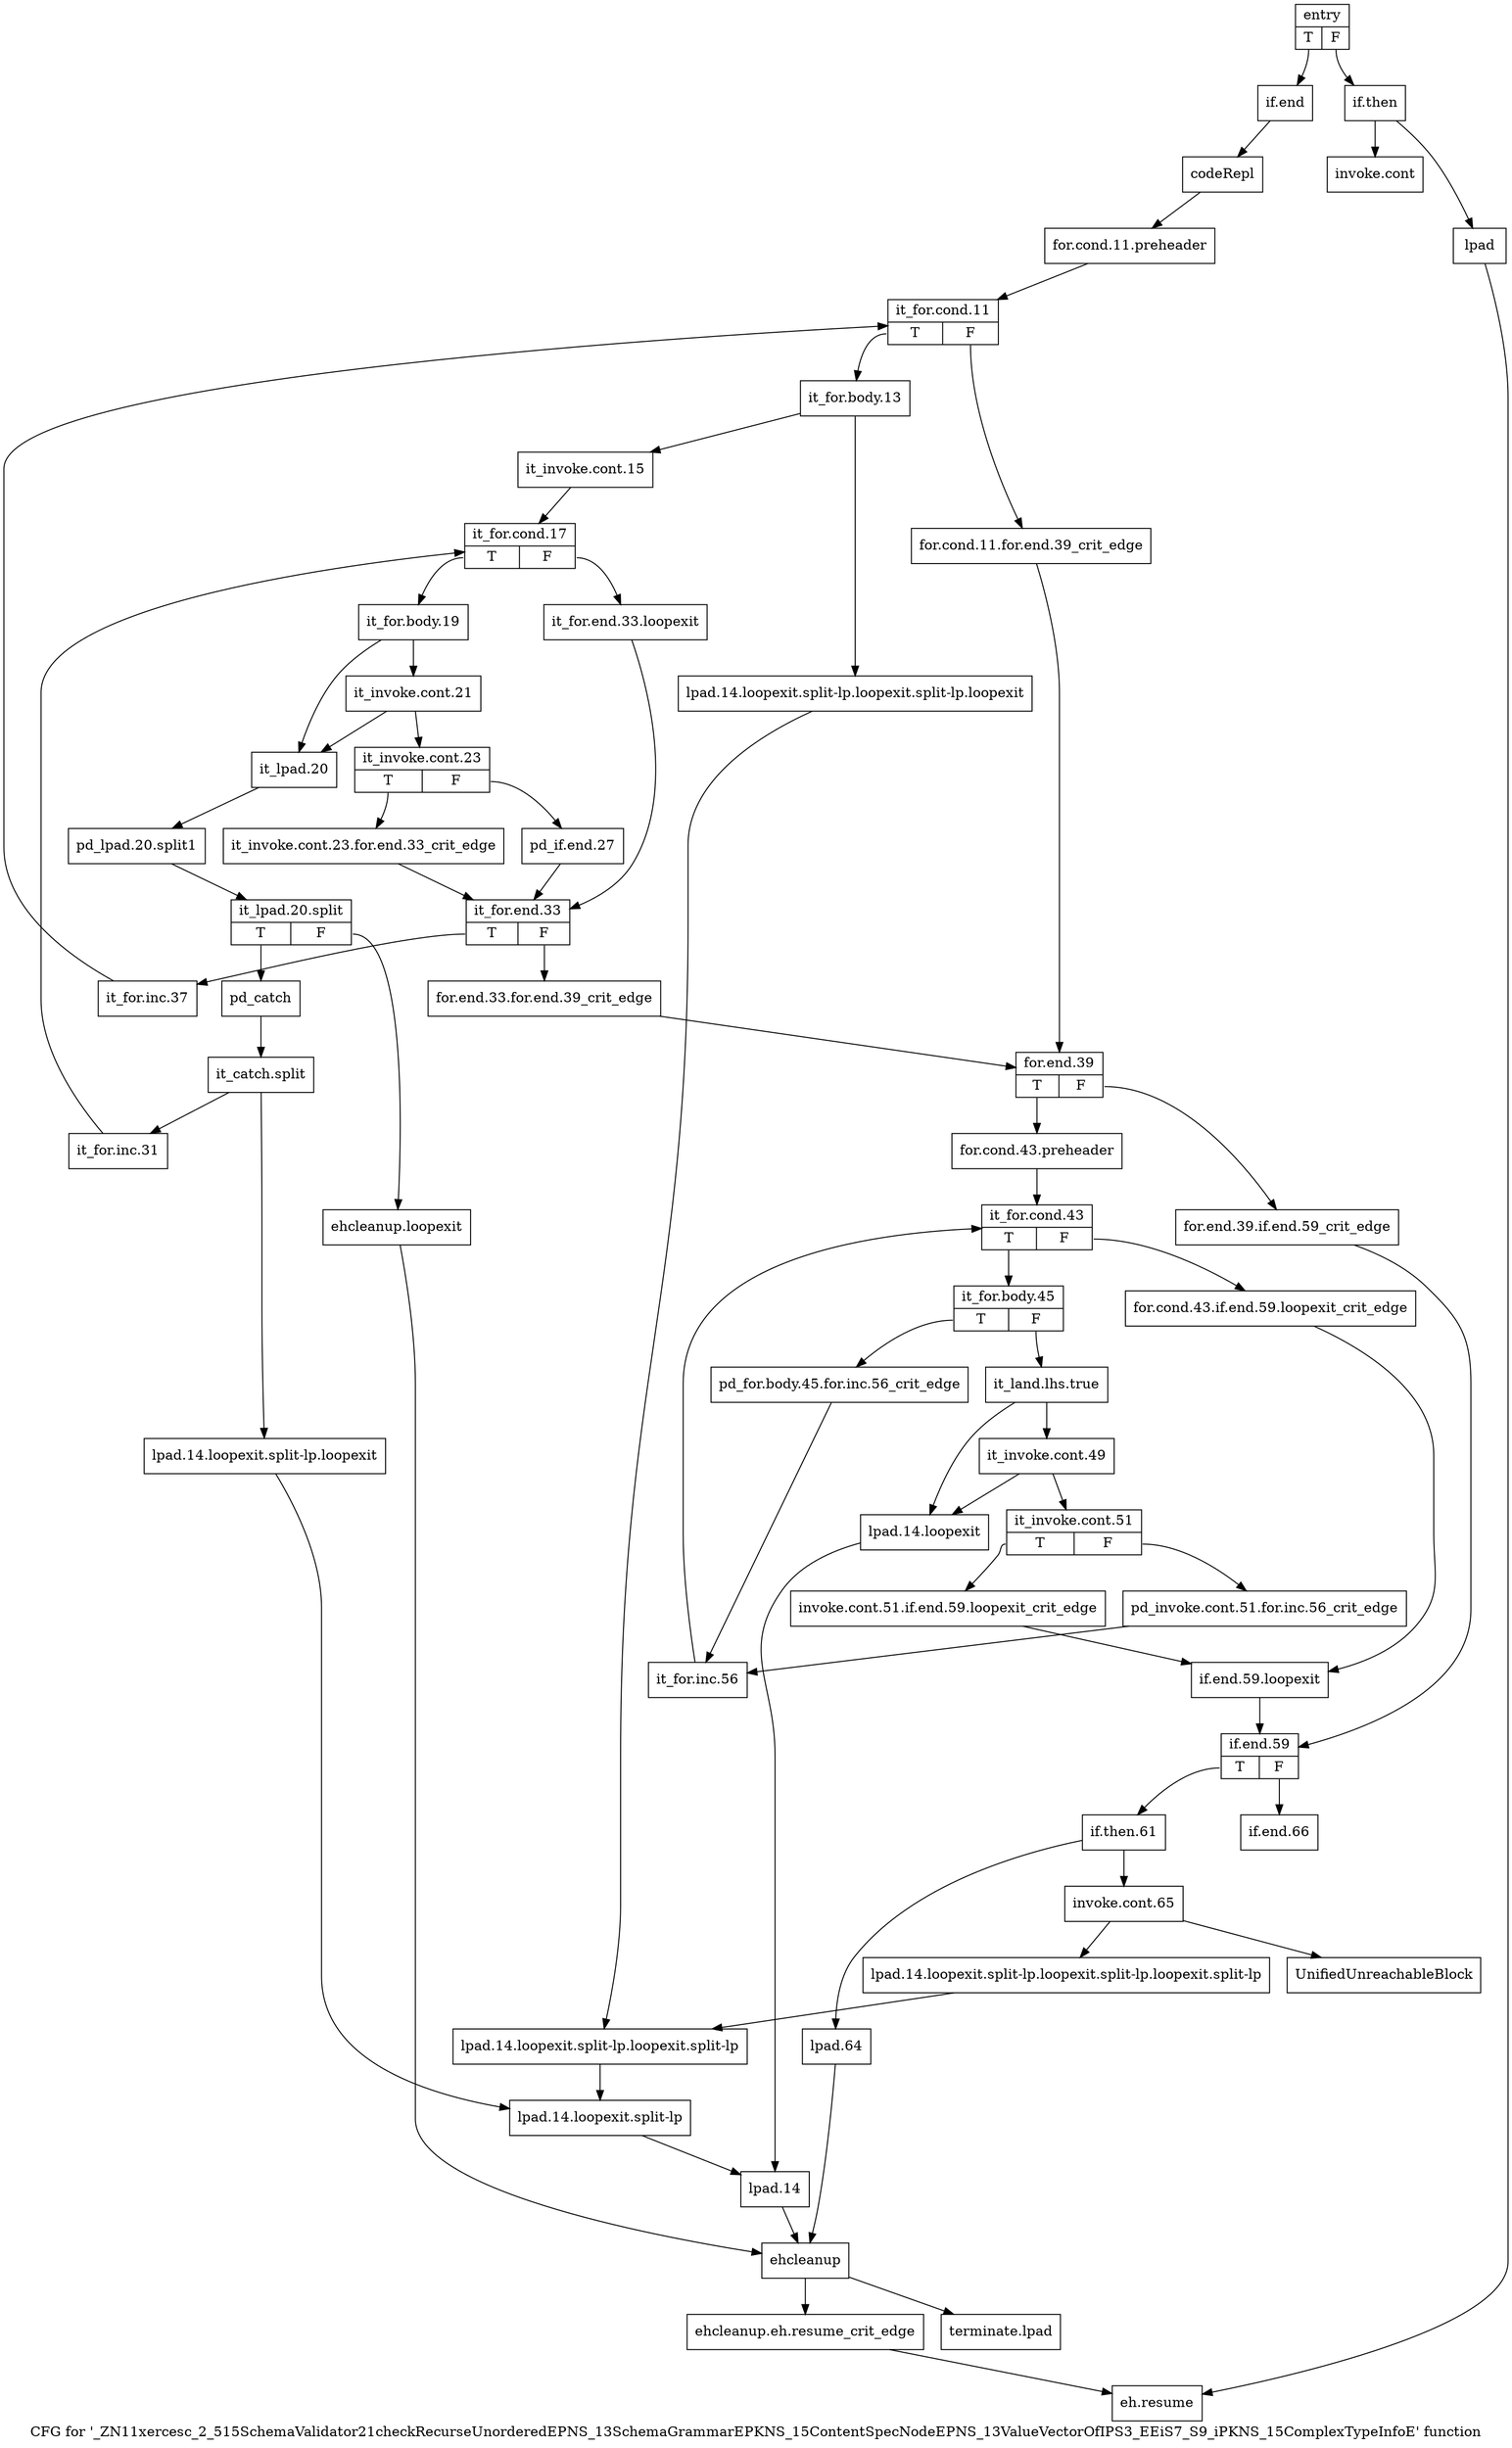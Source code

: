 digraph "CFG for '_ZN11xercesc_2_515SchemaValidator21checkRecurseUnorderedEPNS_13SchemaGrammarEPKNS_15ContentSpecNodeEPNS_13ValueVectorOfIPS3_EEiS7_S9_iPKNS_15ComplexTypeInfoE' function" {
	label="CFG for '_ZN11xercesc_2_515SchemaValidator21checkRecurseUnorderedEPNS_13SchemaGrammarEPKNS_15ContentSpecNodeEPNS_13ValueVectorOfIPS3_EEiS7_S9_iPKNS_15ComplexTypeInfoE' function";

	Node0x4706690 [shape=record,label="{entry|{<s0>T|<s1>F}}"];
	Node0x4706690:s0 -> Node0x47067d0;
	Node0x4706690:s1 -> Node0x47066e0;
	Node0x47066e0 [shape=record,label="{if.then}"];
	Node0x47066e0 -> Node0x4706730;
	Node0x47066e0 -> Node0x4706780;
	Node0x4706730 [shape=record,label="{invoke.cont}"];
	Node0x4706780 [shape=record,label="{lpad}"];
	Node0x4706780 -> Node0x47088a0;
	Node0x47067d0 [shape=record,label="{if.end}"];
	Node0x47067d0 -> Node0x4706820;
	Node0x4706820 [shape=record,label="{codeRepl}"];
	Node0x4706820 -> Node0x4706870;
	Node0x4706870 [shape=record,label="{for.cond.11.preheader}"];
	Node0x4706870 -> Node0x47068c0;
	Node0x47068c0 [shape=record,label="{it_for.cond.11|{<s0>T|<s1>F}}"];
	Node0x47068c0:s0 -> Node0x4707ae0;
	Node0x47068c0:s1 -> Node0x4707a90;
	Node0x4707a90 [shape=record,label="{for.cond.11.for.end.39_crit_edge}"];
	Node0x4707a90 -> Node0x47081c0;
	Node0x4707ae0 [shape=record,label="{it_for.body.13}"];
	Node0x4707ae0 -> Node0x4707b30;
	Node0x4707ae0 -> Node0x4707db0;
	Node0x4707b30 [shape=record,label="{it_invoke.cont.15}"];
	Node0x4707b30 -> Node0x4707b80;
	Node0x4707b80 [shape=record,label="{it_for.cond.17|{<s0>T|<s1>F}}"];
	Node0x4707b80:s0 -> Node0x4707bd0;
	Node0x4707b80:s1 -> Node0x4708080;
	Node0x4707bd0 [shape=record,label="{it_for.body.19}"];
	Node0x4707bd0 -> Node0x4707c20;
	Node0x4707bd0 -> Node0x4707f40;
	Node0x4707c20 [shape=record,label="{it_invoke.cont.21}"];
	Node0x4707c20 -> Node0x4707c70;
	Node0x4707c20 -> Node0x4707f40;
	Node0x4707c70 [shape=record,label="{it_invoke.cont.23|{<s0>T|<s1>F}}"];
	Node0x4707c70:s0 -> Node0x4707cc0;
	Node0x4707c70:s1 -> Node0x4708030;
	Node0x4707cc0 [shape=record,label="{it_invoke.cont.23.for.end.33_crit_edge}"];
	Node0x4707cc0 -> Node0x47080d0;
	Node0x4707d10 [shape=record,label="{lpad.14.loopexit}"];
	Node0x4707d10 -> Node0x4707ef0;
	Node0x4707d60 [shape=record,label="{lpad.14.loopexit.split-lp.loopexit}"];
	Node0x4707d60 -> Node0x4707ea0;
	Node0x4707db0 [shape=record,label="{lpad.14.loopexit.split-lp.loopexit.split-lp.loopexit}"];
	Node0x4707db0 -> Node0x4707e50;
	Node0x4707e00 [shape=record,label="{lpad.14.loopexit.split-lp.loopexit.split-lp.loopexit.split-lp}"];
	Node0x4707e00 -> Node0x4707e50;
	Node0x4707e50 [shape=record,label="{lpad.14.loopexit.split-lp.loopexit.split-lp}"];
	Node0x4707e50 -> Node0x4707ea0;
	Node0x4707ea0 [shape=record,label="{lpad.14.loopexit.split-lp}"];
	Node0x4707ea0 -> Node0x4707ef0;
	Node0x4707ef0 [shape=record,label="{lpad.14}"];
	Node0x4707ef0 -> Node0x4708800;
	Node0x4707f40 [shape=record,label="{it_lpad.20}"];
	Node0x4707f40 -> Node0xafd7a30;
	Node0xafd7a30 [shape=record,label="{pd_lpad.20.split1}"];
	Node0xafd7a30 -> Node0xaf8d540;
	Node0xaf8d540 [shape=record,label="{it_lpad.20.split|{<s0>T|<s1>F}}"];
	Node0xaf8d540:s0 -> Node0x4707f90;
	Node0xaf8d540:s1 -> Node0x47087b0;
	Node0x4707f90 [shape=record,label="{pd_catch}"];
	Node0x4707f90 -> Node0xaf8cf50;
	Node0xaf8cf50 [shape=record,label="{it_catch.split}"];
	Node0xaf8cf50 -> Node0x4707fe0;
	Node0xaf8cf50 -> Node0x4707d60;
	Node0x4707fe0 [shape=record,label="{it_for.inc.31}"];
	Node0x4707fe0 -> Node0x4707b80;
	Node0x4708030 [shape=record,label="{pd_if.end.27}"];
	Node0x4708030 -> Node0x47080d0;
	Node0x4708080 [shape=record,label="{it_for.end.33.loopexit}"];
	Node0x4708080 -> Node0x47080d0;
	Node0x47080d0 [shape=record,label="{it_for.end.33|{<s0>T|<s1>F}}"];
	Node0x47080d0:s0 -> Node0x4708170;
	Node0x47080d0:s1 -> Node0x4708120;
	Node0x4708120 [shape=record,label="{for.end.33.for.end.39_crit_edge}"];
	Node0x4708120 -> Node0x47081c0;
	Node0x4708170 [shape=record,label="{it_for.inc.37}"];
	Node0x4708170 -> Node0x47068c0;
	Node0x47081c0 [shape=record,label="{for.end.39|{<s0>T|<s1>F}}"];
	Node0x47081c0:s0 -> Node0x4708260;
	Node0x47081c0:s1 -> Node0x4708210;
	Node0x4708210 [shape=record,label="{for.end.39.if.end.59_crit_edge}"];
	Node0x4708210 -> Node0x4708620;
	Node0x4708260 [shape=record,label="{for.cond.43.preheader}"];
	Node0x4708260 -> Node0x47082b0;
	Node0x47082b0 [shape=record,label="{it_for.cond.43|{<s0>T|<s1>F}}"];
	Node0x47082b0:s0 -> Node0x4708350;
	Node0x47082b0:s1 -> Node0x4708300;
	Node0x4708300 [shape=record,label="{for.cond.43.if.end.59.loopexit_crit_edge}"];
	Node0x4708300 -> Node0x47085d0;
	Node0x4708350 [shape=record,label="{it_for.body.45|{<s0>T|<s1>F}}"];
	Node0x4708350:s0 -> Node0x47083a0;
	Node0x4708350:s1 -> Node0x47083f0;
	Node0x47083a0 [shape=record,label="{pd_for.body.45.for.inc.56_crit_edge}"];
	Node0x47083a0 -> Node0x4708580;
	Node0x47083f0 [shape=record,label="{it_land.lhs.true}"];
	Node0x47083f0 -> Node0x4708440;
	Node0x47083f0 -> Node0x4707d10;
	Node0x4708440 [shape=record,label="{it_invoke.cont.49}"];
	Node0x4708440 -> Node0x4708490;
	Node0x4708440 -> Node0x4707d10;
	Node0x4708490 [shape=record,label="{it_invoke.cont.51|{<s0>T|<s1>F}}"];
	Node0x4708490:s0 -> Node0x4708530;
	Node0x4708490:s1 -> Node0x47084e0;
	Node0x47084e0 [shape=record,label="{pd_invoke.cont.51.for.inc.56_crit_edge}"];
	Node0x47084e0 -> Node0x4708580;
	Node0x4708530 [shape=record,label="{invoke.cont.51.if.end.59.loopexit_crit_edge}"];
	Node0x4708530 -> Node0x47085d0;
	Node0x4708580 [shape=record,label="{it_for.inc.56}"];
	Node0x4708580 -> Node0x47082b0;
	Node0x47085d0 [shape=record,label="{if.end.59.loopexit}"];
	Node0x47085d0 -> Node0x4708620;
	Node0x4708620 [shape=record,label="{if.end.59|{<s0>T|<s1>F}}"];
	Node0x4708620:s0 -> Node0x4708670;
	Node0x4708620:s1 -> Node0x4708760;
	Node0x4708670 [shape=record,label="{if.then.61}"];
	Node0x4708670 -> Node0x47086c0;
	Node0x4708670 -> Node0x4708710;
	Node0x47086c0 [shape=record,label="{invoke.cont.65}"];
	Node0x47086c0 -> Node0x4708940;
	Node0x47086c0 -> Node0x4707e00;
	Node0x4708710 [shape=record,label="{lpad.64}"];
	Node0x4708710 -> Node0x4708800;
	Node0x4708760 [shape=record,label="{if.end.66}"];
	Node0x47087b0 [shape=record,label="{ehcleanup.loopexit}"];
	Node0x47087b0 -> Node0x4708800;
	Node0x4708800 [shape=record,label="{ehcleanup}"];
	Node0x4708800 -> Node0x4708850;
	Node0x4708800 -> Node0x47088f0;
	Node0x4708850 [shape=record,label="{ehcleanup.eh.resume_crit_edge}"];
	Node0x4708850 -> Node0x47088a0;
	Node0x47088a0 [shape=record,label="{eh.resume}"];
	Node0x47088f0 [shape=record,label="{terminate.lpad}"];
	Node0x4708940 [shape=record,label="{UnifiedUnreachableBlock}"];
}
